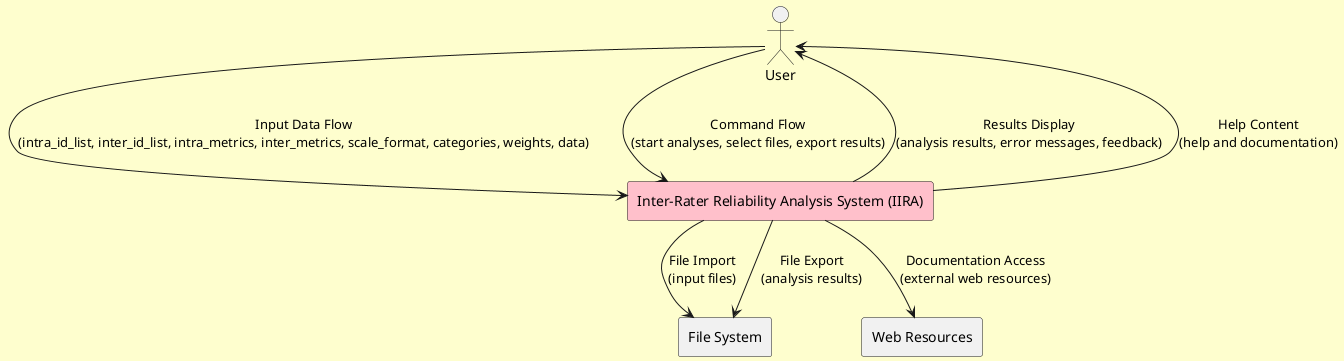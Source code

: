 
@startuml
' This diagram represents the system context for the Inter-Rater Reliability Analysis System (IIRA).

skinparam backgroundColor #FEFECE

actor User as U
rectangle "File System" as FS
rectangle "Web Resources" as WR

rectangle "Inter-Rater Reliability Analysis System (IIRA)" as IIRA #pink

U --> IIRA : Input Data Flow\n(intra_id_list, inter_id_list, intra_metrics, inter_metrics, scale_format, categories, weights, data)
U --> IIRA : Command Flow\n(start analyses, select files, export results)
IIRA --> U : Results Display\n(analysis results, error messages, feedback)
IIRA --> U : Help Content\n(help and documentation)

IIRA --> FS : File Import\n(input files)
IIRA --> FS : File Export\n(analysis results)

IIRA --> WR : Documentation Access\n(external web resources)

@enduml
